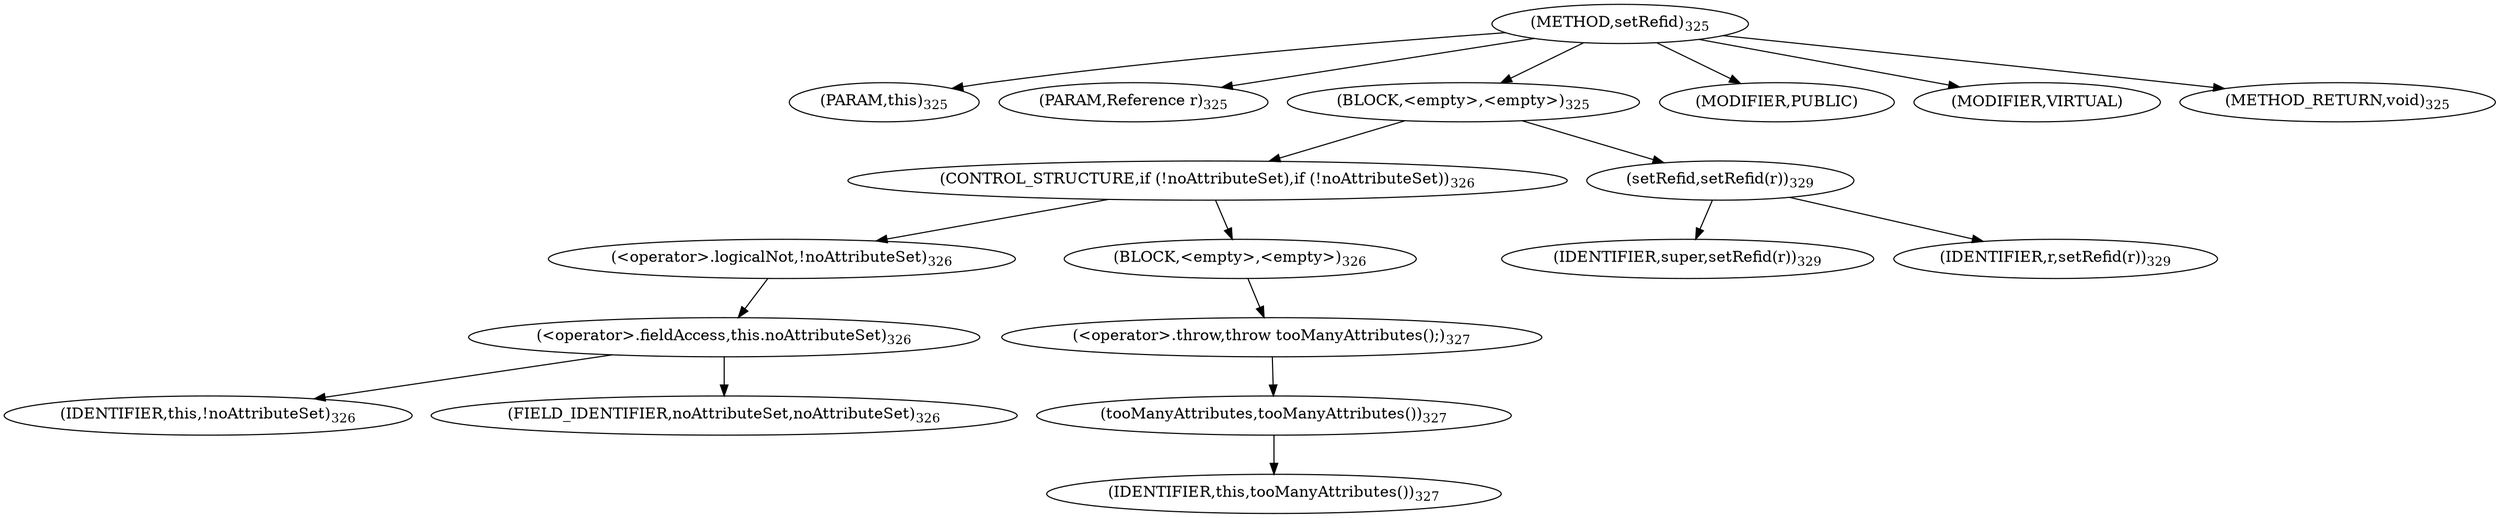 digraph "setRefid" {  
"887" [label = <(METHOD,setRefid)<SUB>325</SUB>> ]
"97" [label = <(PARAM,this)<SUB>325</SUB>> ]
"888" [label = <(PARAM,Reference r)<SUB>325</SUB>> ]
"889" [label = <(BLOCK,&lt;empty&gt;,&lt;empty&gt;)<SUB>325</SUB>> ]
"890" [label = <(CONTROL_STRUCTURE,if (!noAttributeSet),if (!noAttributeSet))<SUB>326</SUB>> ]
"891" [label = <(&lt;operator&gt;.logicalNot,!noAttributeSet)<SUB>326</SUB>> ]
"892" [label = <(&lt;operator&gt;.fieldAccess,this.noAttributeSet)<SUB>326</SUB>> ]
"893" [label = <(IDENTIFIER,this,!noAttributeSet)<SUB>326</SUB>> ]
"894" [label = <(FIELD_IDENTIFIER,noAttributeSet,noAttributeSet)<SUB>326</SUB>> ]
"895" [label = <(BLOCK,&lt;empty&gt;,&lt;empty&gt;)<SUB>326</SUB>> ]
"896" [label = <(&lt;operator&gt;.throw,throw tooManyAttributes();)<SUB>327</SUB>> ]
"897" [label = <(tooManyAttributes,tooManyAttributes())<SUB>327</SUB>> ]
"96" [label = <(IDENTIFIER,this,tooManyAttributes())<SUB>327</SUB>> ]
"898" [label = <(setRefid,setRefid(r))<SUB>329</SUB>> ]
"899" [label = <(IDENTIFIER,super,setRefid(r))<SUB>329</SUB>> ]
"900" [label = <(IDENTIFIER,r,setRefid(r))<SUB>329</SUB>> ]
"901" [label = <(MODIFIER,PUBLIC)> ]
"902" [label = <(MODIFIER,VIRTUAL)> ]
"903" [label = <(METHOD_RETURN,void)<SUB>325</SUB>> ]
  "887" -> "97" 
  "887" -> "888" 
  "887" -> "889" 
  "887" -> "901" 
  "887" -> "902" 
  "887" -> "903" 
  "889" -> "890" 
  "889" -> "898" 
  "890" -> "891" 
  "890" -> "895" 
  "891" -> "892" 
  "892" -> "893" 
  "892" -> "894" 
  "895" -> "896" 
  "896" -> "897" 
  "897" -> "96" 
  "898" -> "899" 
  "898" -> "900" 
}

